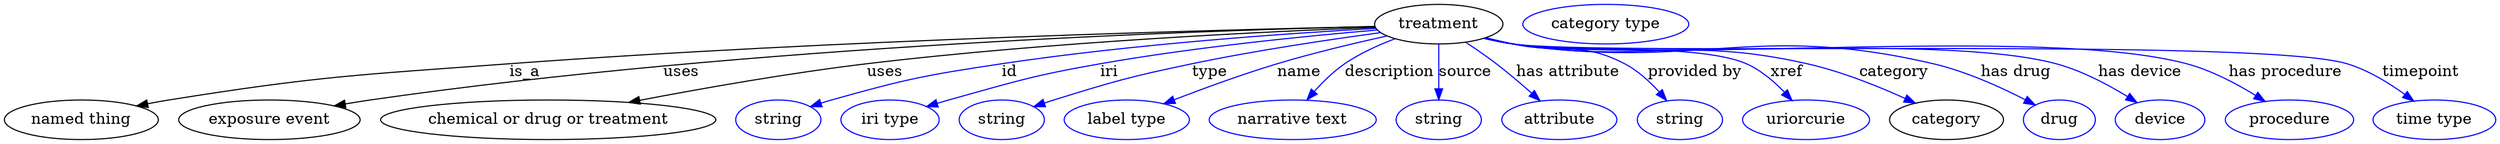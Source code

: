 digraph {
	graph [bb="0,0,2246.8,123"];
	node [label="\N"];
	treatment	[height=0.5,
		label=treatment,
		pos="1294.5,105",
		width=1.6068];
	"named thing"	[height=0.5,
		pos="69.544,18",
		width=1.9318];
	treatment -> "named thing"	[label=is_a,
		lp="468.54,61.5",
		pos="e,119.32,30.685 1236.9,102.9 1100.7,100.01 748.2,90.877 454.54,69 317.69,58.805 283,57.977 147.54,36 141.67,35.047 135.58,33.936 \
129.5,32.747"];
	"exposure event"	[height=0.5,
		pos="238.54,18",
		width=2.2748];
	treatment -> "exposure event"	[label=uses,
		lp="610.04,61.5",
		pos="e,297.17,30.674 1236.9,102.9 1086.6,99.403 671.31,85.629 329.54,36 322.24,34.94 314.64,33.714 307.07,32.415"];
	"chemical or drug or treatment"	[height=0.5,
		pos="489.54,18",
		width=4.2066];
	treatment -> "chemical or drug or treatment"	[label=uses,
		lp="795.04,61.5",
		pos="e,562.58,33.794 1237.1,102.05 1141.6,98.366 944.36,88.913 778.54,69 708.79,60.624 630.29,46.753 572.72,35.744"];
	id	[color=blue,
		height=0.5,
		label=string,
		pos="697.54,18",
		width=1.0652];
	treatment -> id	[color=blue,
		label=id,
		lp="907.54,61.5",
		pos="e,726.54,29.954 1237.9,101.13 1161.1,96.743 1019.9,86.939 900.54,69 830.89,58.531 813.33,55.131 745.54,36 742.44,35.124 739.24,34.151 \
736.05,33.129",
		style=solid];
	iri	[color=blue,
		height=0.5,
		label="iri type",
		pos="798.54,18",
		width=1.2277];
	treatment -> iri	[color=blue,
		label=iri,
		lp="996.54,61.5",
		pos="e,831.85,29.87 1239,99.731 1177.4,94.52 1075.4,84.445 988.54,69 927.31,58.112 912.46,52.681 852.54,36 848.97,35.006 845.28,33.935 \
841.58,32.833",
		style=solid];
	type	[color=blue,
		height=0.5,
		label=string,
		pos="899.54,18",
		width=1.0652];
	treatment -> type	[color=blue,
		label=type,
		lp="1087.5,61.5",
		pos="e,928.49,29.926 1242,97.301 1196.6,91.149 1129.5,81.156 1071.5,69 1015.3,57.197 1001.4,53.122 946.54,36 943.79,35.139 940.95,34.215 \
938.11,33.259",
		style=solid];
	name	[color=blue,
		height=0.5,
		label="label type",
		pos="1012.5,18",
		width=1.5707];
	treatment -> name	[color=blue,
		label=name,
		lp="1168.5,61.5",
		pos="e,1046,32.541 1247.8,94.26 1219,87.89 1181.4,78.926 1148.5,69 1116.9,59.43 1081.9,46.515 1055.4,36.209",
		style=solid];
	description	[color=blue,
		height=0.5,
		label="narrative text",
		pos="1162.5,18",
		width=2.0943];
	treatment -> description	[color=blue,
		label=description,
		lp="1250,61.5",
		pos="e,1175.4,36.071 1255.1,91.759 1240.1,86.106 1223.3,78.51 1209.5,69 1199.5,62.064 1189.9,52.657 1182.1,43.873",
		style=solid];
	source	[color=blue,
		height=0.5,
		label=string,
		pos="1294.5,18",
		width=1.0652];
	treatment -> source	[color=blue,
		label=source,
		lp="1318.5,61.5",
		pos="e,1294.5,36.175 1294.5,86.799 1294.5,75.163 1294.5,59.548 1294.5,46.237",
		style=solid];
	"has attribute"	[color=blue,
		height=0.5,
		label=attribute,
		pos="1402.5,18",
		width=1.4443];
	treatment -> "has attribute"	[color=blue,
		label="has attribute",
		lp="1411.5,61.5",
		pos="e,1385.4,35.398 1318.8,88.636 1327.7,82.751 1337.8,75.811 1346.5,69 1357.2,60.752 1368.3,51.036 1377.8,42.372",
		style=solid];
	"provided by"	[color=blue,
		height=0.5,
		label=string,
		pos="1510.5,18",
		width=1.0652];
	treatment -> "provided by"	[color=blue,
		label="provided by",
		lp="1525,61.5",
		pos="e,1499.1,35.601 1337,92.745 1345.1,90.726 1353.6,88.72 1361.5,87 1406.1,77.387 1422.3,90.502 1462.5,69 1474,62.855 1484.4,52.964 \
1492.5,43.594",
		style=solid];
	xref	[color=blue,
		height=0.5,
		label=uriorcurie,
		pos="1624.5,18",
		width=1.5887];
	treatment -> xref	[color=blue,
		label=xref,
		lp="1608,61.5",
		pos="e,1611.7,36.038 1336.1,92.329 1344.5,90.3 1353.3,88.396 1361.5,87 1407.7,79.215 1528.8,88.137 1571.5,69 1584.3,63.291 1595.9,53.198 \
1605,43.569",
		style=solid];
	category	[height=0.5,
		pos="1751.5,18",
		width=1.4263];
	treatment -> category	[color=blue,
		label=category,
		lp="1704,61.5",
		pos="e,1723.6,33.141 1335.8,92.3 1344.2,90.247 1353.1,88.342 1361.5,87 1478.1,68.408 1511.4,95.241 1626.5,69 1657.1,62.028 1690,48.627 \
1714.3,37.453",
		style=solid];
	"has drug"	[color=blue,
		height=0.5,
		label=drug,
		pos="1853.5,18",
		width=0.9027];
	treatment -> "has drug"	[color=blue,
		label="has drug",
		lp="1814.5,61.5",
		pos="e,1831.7,31.488 1335.7,92.166 1344.2,90.124 1353.1,88.257 1361.5,87 1527.9,62.193 1575.8,107.42 1739.5,69 1769,62.089 1800.3,47.783 \
1822.7,36.238",
		style=solid];
	"has device"	[color=blue,
		height=0.5,
		label=device,
		pos="1944.5,18",
		width=1.1193];
	treatment -> "has device"	[color=blue,
		label="has device",
		lp="1926.5,61.5",
		pos="e,1923.7,33.674 1335.4,92.181 1343.9,90.11 1353,88.228 1361.5,87 1469.2,71.542 1745.5,97.252 1850.5,69 1873.5,62.825 1897.1,50.238 \
1914.9,39.239",
		style=solid];
	"has procedure"	[color=blue,
		height=0.5,
		label=procedure,
		pos="2060.5,18",
		width=1.6068];
	treatment -> "has procedure"	[color=blue,
		label="has procedure",
		lp="2058,61.5",
		pos="e,2038.7,34.686 1335.4,92.134 1343.9,90.066 1353,88.198 1361.5,87 1495.2,68.294 1838.3,104.18 1968.5,69 1990.5,63.068 2013,50.982 \
2030.2,40.179",
		style=solid];
	timepoint	[color=blue,
		height=0.5,
		label="time type",
		pos="2191.5,18",
		width=1.5346];
	treatment -> timepoint	[color=blue,
		label=timepoint,
		lp="2180.5,61.5",
		pos="e,2172.8,35.199 1335.4,92.096 1343.9,90.031 1353,88.173 1361.5,87 1444.3,75.651 2033.6,93.459 2113.5,69 2132,63.348 2150.3,51.997 \
2164.5,41.538",
		style=solid];
	"named thing_category"	[color=blue,
		height=0.5,
		label="category type",
		pos="1445.5,105",
		width=2.0762];
}
